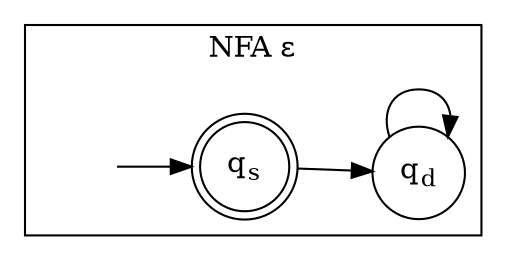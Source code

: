 digraph finite_state_machine {
    node [label="", shape=circle];
    
    subgraph cluster_NFA1b {
        ss[style="invis"];
        start[label=<q<sub>s</sub>>,shape="doublecircle"];
        ss -> start;
        dead[label=<q<sub>d</sub>>];
        start -> dead;
        dead -> dead;
    
        label = "NFA ε";
    }


    rankdir="LR";
}

